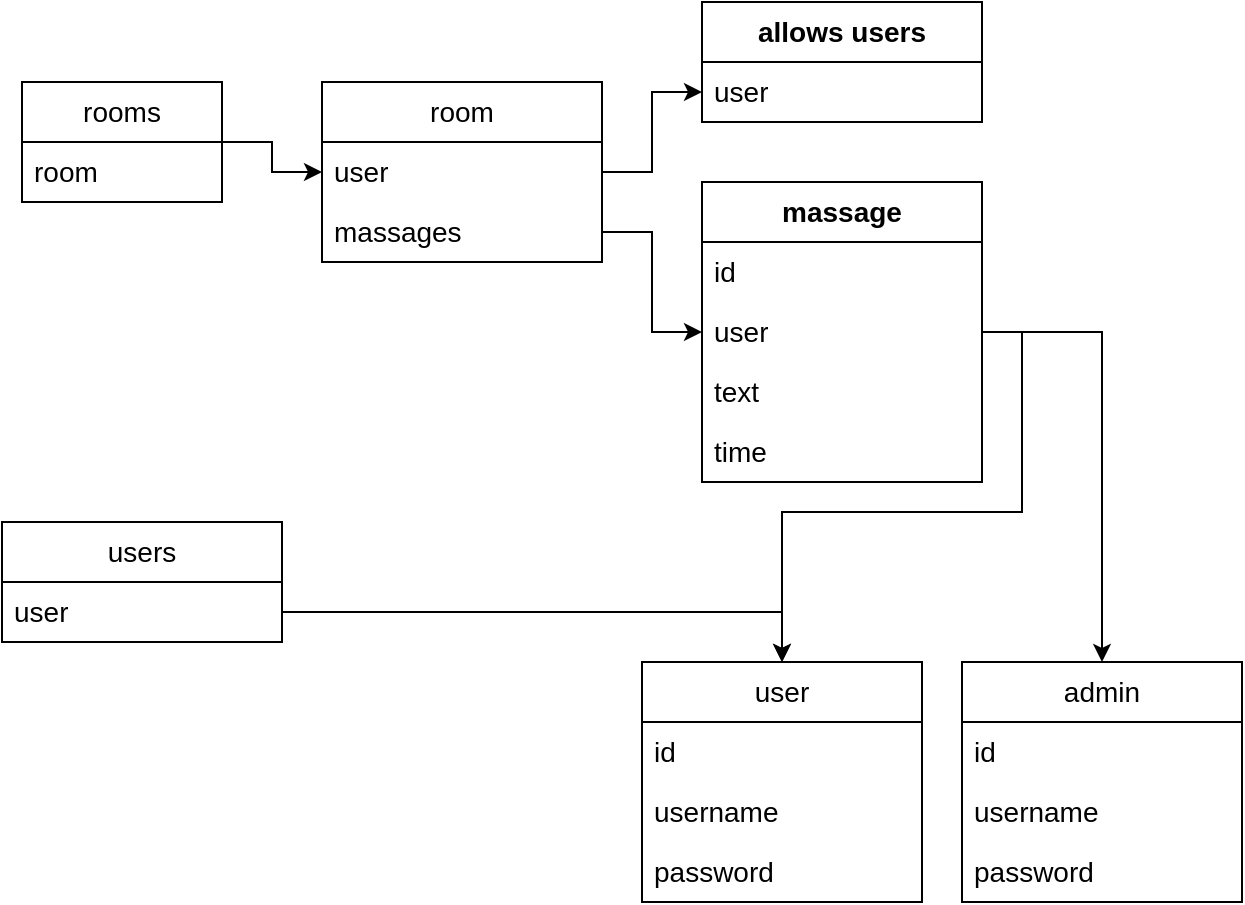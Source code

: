 <mxfile version="20.7.4" type="github">
  <diagram id="Ml2dGVcdlFa9VVf0Y3eY" name="Page-1">
    <mxGraphModel dx="1010" dy="542" grid="1" gridSize="10" guides="1" tooltips="1" connect="1" arrows="1" fold="1" page="1" pageScale="1" pageWidth="850" pageHeight="1100" math="0" shadow="0">
      <root>
        <mxCell id="0" />
        <mxCell id="1" parent="0" />
        <mxCell id="07kP67LV0Qa-peX4RKDk-57" style="edgeStyle=orthogonalEdgeStyle;rounded=0;orthogonalLoop=1;jettySize=auto;html=1;fontSize=14;" edge="1" parent="1" source="07kP67LV0Qa-peX4RKDk-19" target="07kP67LV0Qa-peX4RKDk-24">
          <mxGeometry relative="1" as="geometry" />
        </mxCell>
        <mxCell id="07kP67LV0Qa-peX4RKDk-19" value="rooms" style="swimlane;fontStyle=0;childLayout=stackLayout;horizontal=1;startSize=30;horizontalStack=0;resizeParent=1;resizeParentMax=0;resizeLast=0;collapsible=1;marginBottom=0;whiteSpace=wrap;html=1;strokeColor=default;fontSize=14;fillColor=none;" vertex="1" parent="1">
          <mxGeometry x="30" y="150" width="100" height="60" as="geometry" />
        </mxCell>
        <mxCell id="07kP67LV0Qa-peX4RKDk-20" value="room" style="text;strokeColor=none;fillColor=none;align=left;verticalAlign=middle;spacingLeft=4;spacingRight=4;overflow=hidden;points=[[0,0.5],[1,0.5]];portConstraint=eastwest;rotatable=0;whiteSpace=wrap;html=1;fontSize=14;" vertex="1" parent="07kP67LV0Qa-peX4RKDk-19">
          <mxGeometry y="30" width="100" height="30" as="geometry" />
        </mxCell>
        <mxCell id="07kP67LV0Qa-peX4RKDk-24" value="room" style="swimlane;fontStyle=0;childLayout=stackLayout;horizontal=1;startSize=30;horizontalStack=0;resizeParent=1;resizeParentMax=0;resizeLast=0;collapsible=1;marginBottom=0;whiteSpace=wrap;html=1;strokeColor=default;fontSize=14;fillColor=none;" vertex="1" parent="1">
          <mxGeometry x="180" y="150" width="140" height="90" as="geometry" />
        </mxCell>
        <mxCell id="07kP67LV0Qa-peX4RKDk-25" value="user" style="text;strokeColor=none;fillColor=none;align=left;verticalAlign=middle;spacingLeft=4;spacingRight=4;overflow=hidden;points=[[0,0.5],[1,0.5]];portConstraint=eastwest;rotatable=0;whiteSpace=wrap;html=1;fontSize=14;" vertex="1" parent="07kP67LV0Qa-peX4RKDk-24">
          <mxGeometry y="30" width="140" height="30" as="geometry" />
        </mxCell>
        <mxCell id="07kP67LV0Qa-peX4RKDk-26" value="massages" style="text;strokeColor=none;fillColor=none;align=left;verticalAlign=middle;spacingLeft=4;spacingRight=4;overflow=hidden;points=[[0,0.5],[1,0.5]];portConstraint=eastwest;rotatable=0;whiteSpace=wrap;html=1;fontSize=14;" vertex="1" parent="07kP67LV0Qa-peX4RKDk-24">
          <mxGeometry y="60" width="140" height="30" as="geometry" />
        </mxCell>
        <mxCell id="07kP67LV0Qa-peX4RKDk-28" value="&lt;span style=&quot;font-weight: 700;&quot;&gt;allows users&lt;/span&gt;" style="swimlane;fontStyle=0;childLayout=stackLayout;horizontal=1;startSize=30;horizontalStack=0;resizeParent=1;resizeParentMax=0;resizeLast=0;collapsible=1;marginBottom=0;whiteSpace=wrap;html=1;strokeColor=default;fontSize=14;fillColor=none;" vertex="1" parent="1">
          <mxGeometry x="370" y="110" width="140" height="60" as="geometry" />
        </mxCell>
        <mxCell id="07kP67LV0Qa-peX4RKDk-29" value="user" style="text;strokeColor=none;fillColor=none;align=left;verticalAlign=middle;spacingLeft=4;spacingRight=4;overflow=hidden;points=[[0,0.5],[1,0.5]];portConstraint=eastwest;rotatable=0;whiteSpace=wrap;html=1;fontSize=14;" vertex="1" parent="07kP67LV0Qa-peX4RKDk-28">
          <mxGeometry y="30" width="140" height="30" as="geometry" />
        </mxCell>
        <mxCell id="07kP67LV0Qa-peX4RKDk-32" value="&lt;span style=&quot;font-weight: 700;&quot;&gt;massage&lt;/span&gt;" style="swimlane;fontStyle=0;childLayout=stackLayout;horizontal=1;startSize=30;horizontalStack=0;resizeParent=1;resizeParentMax=0;resizeLast=0;collapsible=1;marginBottom=0;whiteSpace=wrap;html=1;strokeColor=default;fontSize=14;fillColor=none;" vertex="1" parent="1">
          <mxGeometry x="370" y="200" width="140" height="150" as="geometry" />
        </mxCell>
        <mxCell id="07kP67LV0Qa-peX4RKDk-33" value="id" style="text;strokeColor=none;fillColor=none;align=left;verticalAlign=middle;spacingLeft=4;spacingRight=4;overflow=hidden;points=[[0,0.5],[1,0.5]];portConstraint=eastwest;rotatable=0;whiteSpace=wrap;html=1;fontSize=14;" vertex="1" parent="07kP67LV0Qa-peX4RKDk-32">
          <mxGeometry y="30" width="140" height="30" as="geometry" />
        </mxCell>
        <mxCell id="07kP67LV0Qa-peX4RKDk-34" value="user" style="text;strokeColor=none;fillColor=none;align=left;verticalAlign=middle;spacingLeft=4;spacingRight=4;overflow=hidden;points=[[0,0.5],[1,0.5]];portConstraint=eastwest;rotatable=0;whiteSpace=wrap;html=1;fontSize=14;" vertex="1" parent="07kP67LV0Qa-peX4RKDk-32">
          <mxGeometry y="60" width="140" height="30" as="geometry" />
        </mxCell>
        <mxCell id="07kP67LV0Qa-peX4RKDk-35" value="text" style="text;strokeColor=none;fillColor=none;align=left;verticalAlign=middle;spacingLeft=4;spacingRight=4;overflow=hidden;points=[[0,0.5],[1,0.5]];portConstraint=eastwest;rotatable=0;whiteSpace=wrap;html=1;fontSize=14;" vertex="1" parent="07kP67LV0Qa-peX4RKDk-32">
          <mxGeometry y="90" width="140" height="30" as="geometry" />
        </mxCell>
        <mxCell id="07kP67LV0Qa-peX4RKDk-41" value="time" style="text;strokeColor=none;fillColor=none;align=left;verticalAlign=middle;spacingLeft=4;spacingRight=4;overflow=hidden;points=[[0,0.5],[1,0.5]];portConstraint=eastwest;rotatable=0;whiteSpace=wrap;html=1;fontSize=14;" vertex="1" parent="07kP67LV0Qa-peX4RKDk-32">
          <mxGeometry y="120" width="140" height="30" as="geometry" />
        </mxCell>
        <mxCell id="07kP67LV0Qa-peX4RKDk-42" value="user" style="swimlane;fontStyle=0;childLayout=stackLayout;horizontal=1;startSize=30;horizontalStack=0;resizeParent=1;resizeParentMax=0;resizeLast=0;collapsible=1;marginBottom=0;whiteSpace=wrap;html=1;strokeColor=default;fontSize=14;fillColor=none;" vertex="1" parent="1">
          <mxGeometry x="340" y="440" width="140" height="120" as="geometry" />
        </mxCell>
        <mxCell id="07kP67LV0Qa-peX4RKDk-43" value="id" style="text;strokeColor=none;fillColor=none;align=left;verticalAlign=middle;spacingLeft=4;spacingRight=4;overflow=hidden;points=[[0,0.5],[1,0.5]];portConstraint=eastwest;rotatable=0;whiteSpace=wrap;html=1;fontSize=14;" vertex="1" parent="07kP67LV0Qa-peX4RKDk-42">
          <mxGeometry y="30" width="140" height="30" as="geometry" />
        </mxCell>
        <mxCell id="07kP67LV0Qa-peX4RKDk-44" value="username" style="text;strokeColor=none;fillColor=none;align=left;verticalAlign=middle;spacingLeft=4;spacingRight=4;overflow=hidden;points=[[0,0.5],[1,0.5]];portConstraint=eastwest;rotatable=0;whiteSpace=wrap;html=1;fontSize=14;" vertex="1" parent="07kP67LV0Qa-peX4RKDk-42">
          <mxGeometry y="60" width="140" height="30" as="geometry" />
        </mxCell>
        <mxCell id="07kP67LV0Qa-peX4RKDk-45" value="password" style="text;strokeColor=none;fillColor=none;align=left;verticalAlign=middle;spacingLeft=4;spacingRight=4;overflow=hidden;points=[[0,0.5],[1,0.5]];portConstraint=eastwest;rotatable=0;whiteSpace=wrap;html=1;fontSize=14;" vertex="1" parent="07kP67LV0Qa-peX4RKDk-42">
          <mxGeometry y="90" width="140" height="30" as="geometry" />
        </mxCell>
        <mxCell id="07kP67LV0Qa-peX4RKDk-47" value="admin" style="swimlane;fontStyle=0;childLayout=stackLayout;horizontal=1;startSize=30;horizontalStack=0;resizeParent=1;resizeParentMax=0;resizeLast=0;collapsible=1;marginBottom=0;whiteSpace=wrap;html=1;strokeColor=default;fontSize=14;fillColor=none;" vertex="1" parent="1">
          <mxGeometry x="500" y="440" width="140" height="120" as="geometry" />
        </mxCell>
        <mxCell id="07kP67LV0Qa-peX4RKDk-48" value="id" style="text;strokeColor=none;fillColor=none;align=left;verticalAlign=middle;spacingLeft=4;spacingRight=4;overflow=hidden;points=[[0,0.5],[1,0.5]];portConstraint=eastwest;rotatable=0;whiteSpace=wrap;html=1;fontSize=14;" vertex="1" parent="07kP67LV0Qa-peX4RKDk-47">
          <mxGeometry y="30" width="140" height="30" as="geometry" />
        </mxCell>
        <mxCell id="07kP67LV0Qa-peX4RKDk-49" value="username" style="text;strokeColor=none;fillColor=none;align=left;verticalAlign=middle;spacingLeft=4;spacingRight=4;overflow=hidden;points=[[0,0.5],[1,0.5]];portConstraint=eastwest;rotatable=0;whiteSpace=wrap;html=1;fontSize=14;" vertex="1" parent="07kP67LV0Qa-peX4RKDk-47">
          <mxGeometry y="60" width="140" height="30" as="geometry" />
        </mxCell>
        <mxCell id="07kP67LV0Qa-peX4RKDk-50" value="password" style="text;strokeColor=none;fillColor=none;align=left;verticalAlign=middle;spacingLeft=4;spacingRight=4;overflow=hidden;points=[[0,0.5],[1,0.5]];portConstraint=eastwest;rotatable=0;whiteSpace=wrap;html=1;fontSize=14;" vertex="1" parent="07kP67LV0Qa-peX4RKDk-47">
          <mxGeometry y="90" width="140" height="30" as="geometry" />
        </mxCell>
        <mxCell id="07kP67LV0Qa-peX4RKDk-51" value="users" style="swimlane;fontStyle=0;childLayout=stackLayout;horizontal=1;startSize=30;horizontalStack=0;resizeParent=1;resizeParentMax=0;resizeLast=0;collapsible=1;marginBottom=0;whiteSpace=wrap;html=1;strokeColor=default;fontSize=14;fillColor=none;" vertex="1" parent="1">
          <mxGeometry x="20" y="370" width="140" height="60" as="geometry" />
        </mxCell>
        <mxCell id="07kP67LV0Qa-peX4RKDk-52" value="user" style="text;strokeColor=none;fillColor=none;align=left;verticalAlign=middle;spacingLeft=4;spacingRight=4;overflow=hidden;points=[[0,0.5],[1,0.5]];portConstraint=eastwest;rotatable=0;whiteSpace=wrap;html=1;fontSize=14;" vertex="1" parent="07kP67LV0Qa-peX4RKDk-51">
          <mxGeometry y="30" width="140" height="30" as="geometry" />
        </mxCell>
        <mxCell id="07kP67LV0Qa-peX4RKDk-55" style="edgeStyle=orthogonalEdgeStyle;rounded=0;orthogonalLoop=1;jettySize=auto;html=1;entryX=0;entryY=0.5;entryDx=0;entryDy=0;fontSize=14;" edge="1" parent="1" source="07kP67LV0Qa-peX4RKDk-25" target="07kP67LV0Qa-peX4RKDk-29">
          <mxGeometry relative="1" as="geometry" />
        </mxCell>
        <mxCell id="07kP67LV0Qa-peX4RKDk-56" style="edgeStyle=orthogonalEdgeStyle;rounded=0;orthogonalLoop=1;jettySize=auto;html=1;fontSize=14;" edge="1" parent="1" source="07kP67LV0Qa-peX4RKDk-26" target="07kP67LV0Qa-peX4RKDk-32">
          <mxGeometry relative="1" as="geometry" />
        </mxCell>
        <mxCell id="07kP67LV0Qa-peX4RKDk-58" style="edgeStyle=orthogonalEdgeStyle;rounded=0;orthogonalLoop=1;jettySize=auto;html=1;exitX=1;exitY=0.5;exitDx=0;exitDy=0;fontSize=14;" edge="1" parent="1" source="07kP67LV0Qa-peX4RKDk-34" target="07kP67LV0Qa-peX4RKDk-42">
          <mxGeometry relative="1" as="geometry" />
        </mxCell>
        <mxCell id="07kP67LV0Qa-peX4RKDk-59" style="edgeStyle=orthogonalEdgeStyle;rounded=0;orthogonalLoop=1;jettySize=auto;html=1;fontSize=14;" edge="1" parent="1" source="07kP67LV0Qa-peX4RKDk-34" target="07kP67LV0Qa-peX4RKDk-47">
          <mxGeometry relative="1" as="geometry" />
        </mxCell>
        <mxCell id="07kP67LV0Qa-peX4RKDk-60" style="edgeStyle=orthogonalEdgeStyle;rounded=0;orthogonalLoop=1;jettySize=auto;html=1;fontSize=14;" edge="1" parent="1" source="07kP67LV0Qa-peX4RKDk-52" target="07kP67LV0Qa-peX4RKDk-42">
          <mxGeometry relative="1" as="geometry" />
        </mxCell>
      </root>
    </mxGraphModel>
  </diagram>
</mxfile>
